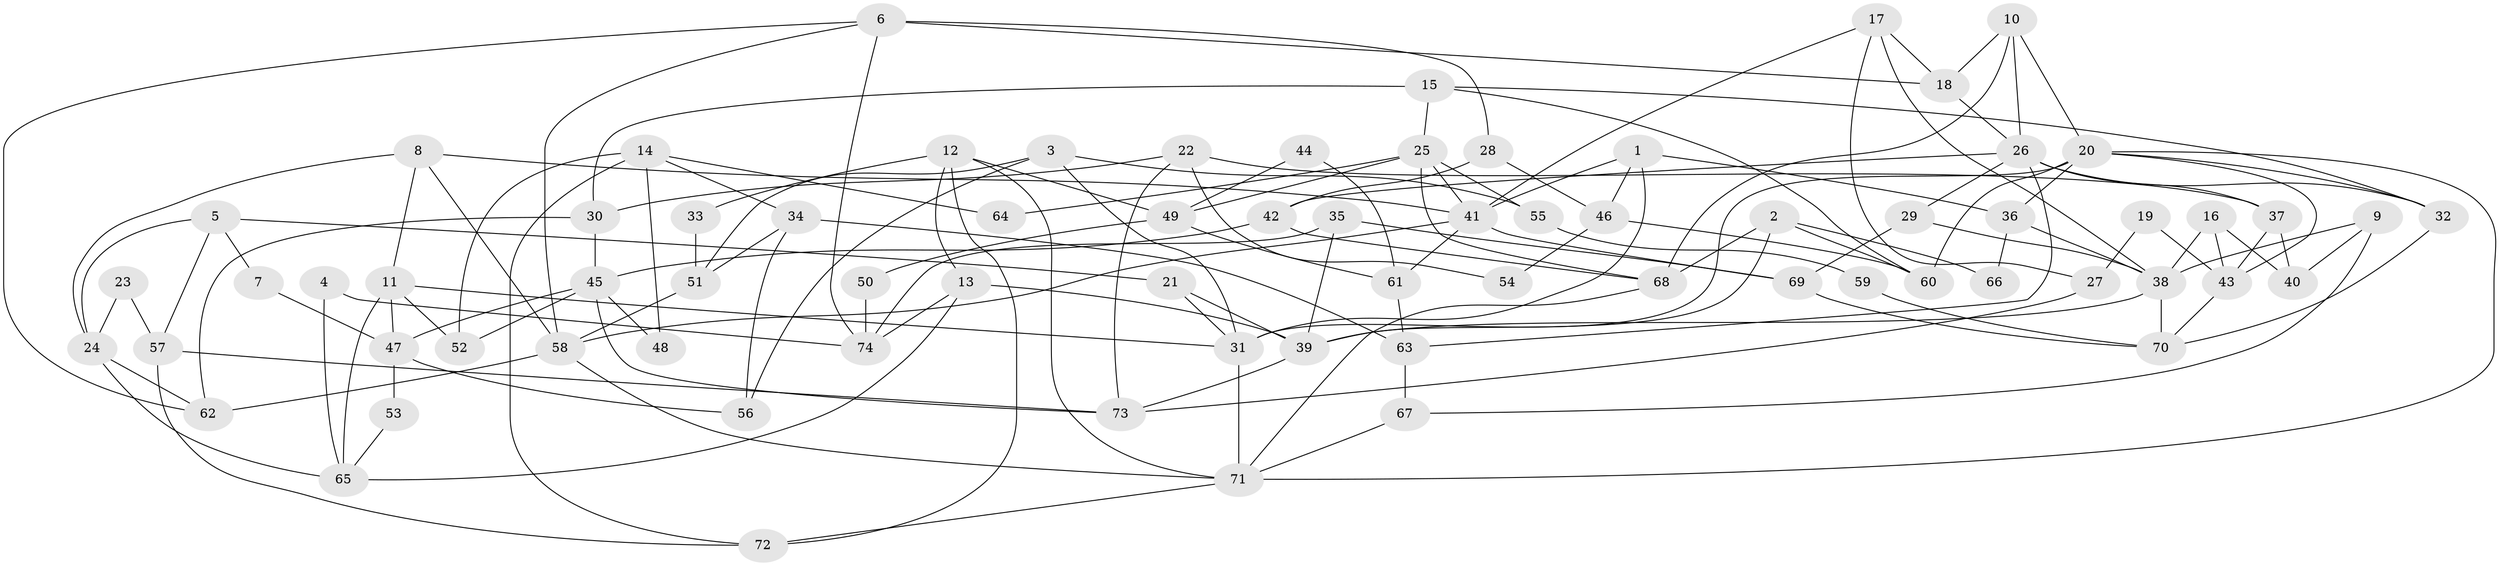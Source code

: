 // Generated by graph-tools (version 1.1) at 2025/11/02/27/25 16:11:19]
// undirected, 74 vertices, 148 edges
graph export_dot {
graph [start="1"]
  node [color=gray90,style=filled];
  1;
  2;
  3;
  4;
  5;
  6;
  7;
  8;
  9;
  10;
  11;
  12;
  13;
  14;
  15;
  16;
  17;
  18;
  19;
  20;
  21;
  22;
  23;
  24;
  25;
  26;
  27;
  28;
  29;
  30;
  31;
  32;
  33;
  34;
  35;
  36;
  37;
  38;
  39;
  40;
  41;
  42;
  43;
  44;
  45;
  46;
  47;
  48;
  49;
  50;
  51;
  52;
  53;
  54;
  55;
  56;
  57;
  58;
  59;
  60;
  61;
  62;
  63;
  64;
  65;
  66;
  67;
  68;
  69;
  70;
  71;
  72;
  73;
  74;
  1 -- 41;
  1 -- 31;
  1 -- 36;
  1 -- 46;
  2 -- 60;
  2 -- 68;
  2 -- 39;
  2 -- 66;
  3 -- 51;
  3 -- 56;
  3 -- 31;
  3 -- 55;
  4 -- 74;
  4 -- 65;
  5 -- 21;
  5 -- 57;
  5 -- 7;
  5 -- 24;
  6 -- 18;
  6 -- 74;
  6 -- 28;
  6 -- 58;
  6 -- 62;
  7 -- 47;
  8 -- 24;
  8 -- 41;
  8 -- 11;
  8 -- 58;
  9 -- 38;
  9 -- 40;
  9 -- 67;
  10 -- 18;
  10 -- 68;
  10 -- 20;
  10 -- 26;
  11 -- 31;
  11 -- 47;
  11 -- 52;
  11 -- 65;
  12 -- 71;
  12 -- 13;
  12 -- 33;
  12 -- 49;
  12 -- 72;
  13 -- 65;
  13 -- 39;
  13 -- 74;
  14 -- 52;
  14 -- 72;
  14 -- 34;
  14 -- 48;
  14 -- 64;
  15 -- 30;
  15 -- 32;
  15 -- 25;
  15 -- 60;
  16 -- 38;
  16 -- 43;
  16 -- 40;
  17 -- 41;
  17 -- 38;
  17 -- 18;
  17 -- 27;
  18 -- 26;
  19 -- 27;
  19 -- 43;
  20 -- 31;
  20 -- 32;
  20 -- 36;
  20 -- 43;
  20 -- 60;
  20 -- 71;
  21 -- 31;
  21 -- 39;
  22 -- 37;
  22 -- 73;
  22 -- 30;
  22 -- 54;
  23 -- 24;
  23 -- 57;
  24 -- 62;
  24 -- 65;
  25 -- 68;
  25 -- 41;
  25 -- 49;
  25 -- 55;
  25 -- 64;
  26 -- 63;
  26 -- 29;
  26 -- 32;
  26 -- 37;
  26 -- 42;
  27 -- 73;
  28 -- 46;
  28 -- 42;
  29 -- 69;
  29 -- 38;
  30 -- 62;
  30 -- 45;
  31 -- 71;
  32 -- 70;
  33 -- 51;
  34 -- 63;
  34 -- 51;
  34 -- 56;
  35 -- 39;
  35 -- 69;
  35 -- 74;
  36 -- 38;
  36 -- 66;
  37 -- 43;
  37 -- 40;
  38 -- 39;
  38 -- 70;
  39 -- 73;
  41 -- 58;
  41 -- 61;
  41 -- 69;
  42 -- 45;
  42 -- 68;
  43 -- 70;
  44 -- 61;
  44 -- 49;
  45 -- 47;
  45 -- 48;
  45 -- 52;
  45 -- 73;
  46 -- 60;
  46 -- 54;
  47 -- 53;
  47 -- 56;
  49 -- 50;
  49 -- 61;
  50 -- 74;
  51 -- 58;
  53 -- 65;
  55 -- 59;
  57 -- 73;
  57 -- 72;
  58 -- 62;
  58 -- 71;
  59 -- 70;
  61 -- 63;
  63 -- 67;
  67 -- 71;
  68 -- 71;
  69 -- 70;
  71 -- 72;
}
